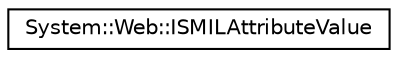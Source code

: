 digraph G
{
  edge [fontname="Helvetica",fontsize="10",labelfontname="Helvetica",labelfontsize="10"];
  node [fontname="Helvetica",fontsize="10",shape=record];
  rankdir="LR";
  Node1 [label="System::Web::ISMILAttributeValue",height=0.2,width=0.4,color="black", fillcolor="white", style="filled",URL="$class_system_1_1_web_1_1_i_s_m_i_l_attribute_value.html"];
}
